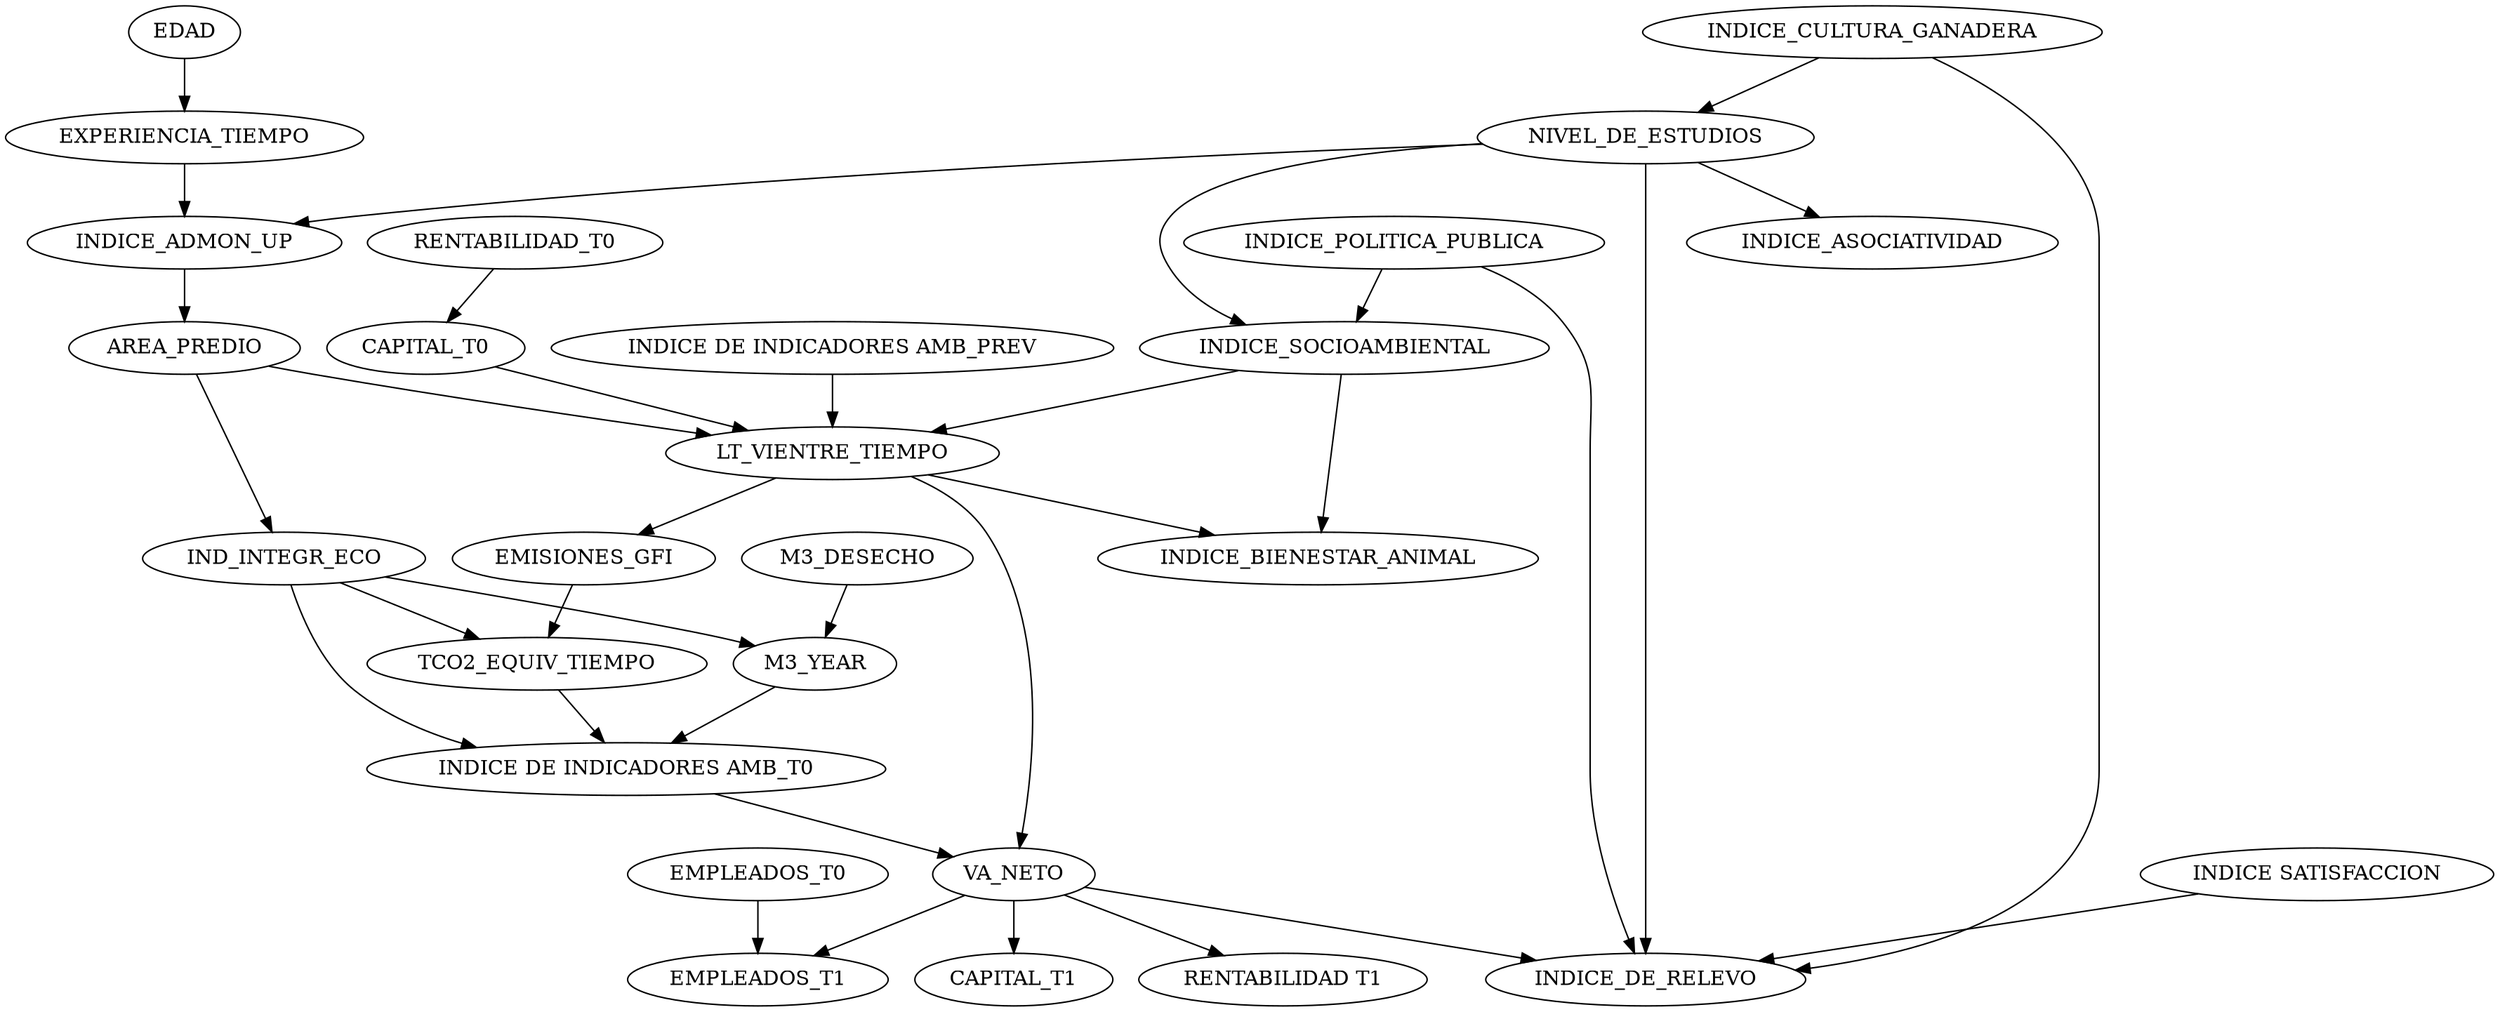 digraph {
  "M3_YEAR" ;
  "CAPITAL_T0" ;
  "RENTABILIDAD_T0" ;
  "INDICE DE INDICADORES AMB_PREV" ;
  "VA_NETO" ;
  "IND_INTEGR_ECO" ;
  "LT_VIENTRE_TIEMPO" ;
  "TCO2_EQUIV_TIEMPO" ;
  "EMPLEADOS_T0" ;
  "INDICE_CULTURA_GANADERA" ;
  "INDICE_POLITICA_PUBLICA" ;
  "INDICE_SOCIOAMBIENTAL" ;
  "INDICE DE INDICADORES AMB_T0" ;
  "NIVEL_DE_ESTUDIOS" ;
  "INDICE SATISFACCION" ;
  "EDAD" ;
  "EXPERIENCIA_TIEMPO" ;
  "AREA_PREDIO" ;
  "INDICE_ADMON_UP" ;
  "M3_DESECHO" ;
  "EMISIONES_GFI" ;
  "CAPITAL_T1" ;
  "EMPLEADOS_T1" ;
  "INDICE_DE_RELEVO" ;
  "RENTABILIDAD T1" ;
  "INDICE_ASOCIATIVIDAD" ;
  "INDICE_BIENESTAR_ANIMAL" ;
  edge [dir=forward] "M3_YEAR" -> "INDICE DE INDICADORES AMB_T0" ;
  edge [dir=forward] "CAPITAL_T0" -> "LT_VIENTRE_TIEMPO" ;
  edge [dir=forward] "RENTABILIDAD_T0" -> "CAPITAL_T0" ;
  edge [dir=forward] "INDICE DE INDICADORES AMB_PREV" -> "LT_VIENTRE_TIEMPO" ;
  edge [dir=forward] "VA_NETO" -> "CAPITAL_T1" ;
  edge [dir=forward] "IND_INTEGR_ECO" -> "INDICE DE INDICADORES AMB_T0" ;
  edge [dir=forward] "LT_VIENTRE_TIEMPO" -> "EMISIONES_GFI" ;
  edge [dir=forward] "TCO2_EQUIV_TIEMPO" -> "INDICE DE INDICADORES AMB_T0" ;
  edge [dir=forward] "IND_INTEGR_ECO" -> "M3_YEAR" ;
  edge [dir=forward] "EMPLEADOS_T0" -> "EMPLEADOS_T1" ;
  edge [dir=forward] "INDICE_CULTURA_GANADERA" -> "INDICE_DE_RELEVO" ;
  edge [dir=forward] "INDICE_POLITICA_PUBLICA" -> "INDICE_DE_RELEVO" ;
  edge [dir=forward] "INDICE_SOCIOAMBIENTAL" -> "LT_VIENTRE_TIEMPO" ;
  edge [dir=forward] "INDICE_POLITICA_PUBLICA" -> "INDICE_SOCIOAMBIENTAL" ;
  edge [dir=forward] "INDICE DE INDICADORES AMB_T0" -> "VA_NETO" ;
  edge [dir=forward] "VA_NETO" -> "EMPLEADOS_T1" ;
  edge [dir=forward] "VA_NETO" -> "INDICE_DE_RELEVO" ;
  edge [dir=forward] "NIVEL_DE_ESTUDIOS" -> "INDICE_DE_RELEVO" ;
  edge [dir=forward] "NIVEL_DE_ESTUDIOS" -> "INDICE_SOCIOAMBIENTAL" ;
  edge [dir=forward] "INDICE SATISFACCION" -> "INDICE_DE_RELEVO" ;
  edge [dir=forward] "VA_NETO" -> "RENTABILIDAD T1" ;
  edge [dir=forward] "LT_VIENTRE_TIEMPO" -> "VA_NETO" ;
  edge [dir=forward] "NIVEL_DE_ESTUDIOS" -> "INDICE_ASOCIATIVIDAD" ;
  edge [dir=forward] "NIVEL_DE_ESTUDIOS" -> "INDICE_ADMON_UP" ;
  edge [dir=forward] "INDICE_SOCIOAMBIENTAL" -> "INDICE_BIENESTAR_ANIMAL" ;
  edge [dir=forward] "EDAD" -> "EXPERIENCIA_TIEMPO" ;
  edge [dir=forward] "EXPERIENCIA_TIEMPO" -> "INDICE_ADMON_UP" ;
  edge [dir=forward] "AREA_PREDIO" -> "LT_VIENTRE_TIEMPO" ;
  edge [dir=forward] "INDICE_ADMON_UP" -> "AREA_PREDIO" ;
  edge [dir=forward] "LT_VIENTRE_TIEMPO" -> "INDICE_BIENESTAR_ANIMAL" ;
  edge [dir=forward] "INDICE_CULTURA_GANADERA" -> "NIVEL_DE_ESTUDIOS" ;
  edge [dir=forward] "M3_DESECHO" -> "M3_YEAR" ;
  edge [dir=forward] "AREA_PREDIO" -> "IND_INTEGR_ECO" ;
  edge [dir=forward] "IND_INTEGR_ECO" -> "TCO2_EQUIV_TIEMPO" ;
  edge [dir=forward] "EMISIONES_GFI" -> "TCO2_EQUIV_TIEMPO" ;
}
